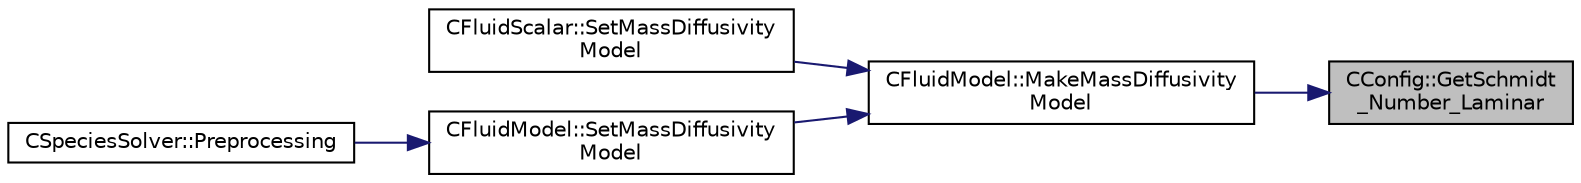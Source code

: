 digraph "CConfig::GetSchmidt_Number_Laminar"
{
 // LATEX_PDF_SIZE
  edge [fontname="Helvetica",fontsize="10",labelfontname="Helvetica",labelfontsize="10"];
  node [fontname="Helvetica",fontsize="10",shape=record];
  rankdir="RL";
  Node1 [label="CConfig::GetSchmidt\l_Number_Laminar",height=0.2,width=0.4,color="black", fillcolor="grey75", style="filled", fontcolor="black",tooltip="Get the value of the laminar Schmidt number for scalar transport."];
  Node1 -> Node2 [dir="back",color="midnightblue",fontsize="10",style="solid",fontname="Helvetica"];
  Node2 [label="CFluidModel::MakeMassDiffusivity\lModel",height=0.2,width=0.4,color="black", fillcolor="white", style="filled",URL="$classCFluidModel.html#aa2ca5c2f4bfbf008d556c78f10edcabe",tooltip="Instantiate the right type of mass diffusivity model based on config."];
  Node2 -> Node3 [dir="back",color="midnightblue",fontsize="10",style="solid",fontname="Helvetica"];
  Node3 [label="CFluidScalar::SetMassDiffusivity\lModel",height=0.2,width=0.4,color="black", fillcolor="white", style="filled",URL="$classCFluidScalar.html#adc2761c666ab3e9384f079ea1d9f1063",tooltip="Set mass diffusivity model."];
  Node2 -> Node4 [dir="back",color="midnightblue",fontsize="10",style="solid",fontname="Helvetica"];
  Node4 [label="CFluidModel::SetMassDiffusivity\lModel",height=0.2,width=0.4,color="black", fillcolor="white", style="filled",URL="$classCFluidModel.html#ad7bacc4065278c92cefd1754fbe06a93",tooltip="Set mass diffusivity model."];
  Node4 -> Node5 [dir="back",color="midnightblue",fontsize="10",style="solid",fontname="Helvetica"];
  Node5 [label="CSpeciesSolver::Preprocessing",height=0.2,width=0.4,color="black", fillcolor="white", style="filled",URL="$classCSpeciesSolver.html#a196ffedd80960a2c493931a68220fa3f",tooltip="Restart residual and compute gradients."];
}
